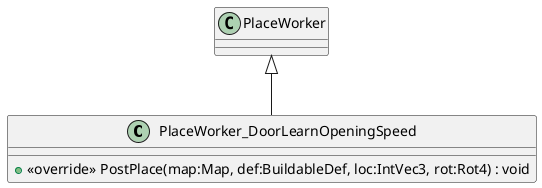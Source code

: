 @startuml
class PlaceWorker_DoorLearnOpeningSpeed {
    + <<override>> PostPlace(map:Map, def:BuildableDef, loc:IntVec3, rot:Rot4) : void
}
PlaceWorker <|-- PlaceWorker_DoorLearnOpeningSpeed
@enduml
